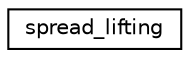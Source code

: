 digraph "Graphical Class Hierarchy"
{
  edge [fontname="Helvetica",fontsize="10",labelfontname="Helvetica",labelfontsize="10"];
  node [fontname="Helvetica",fontsize="10",shape=record];
  rankdir="LR";
  Node0 [label="spread_lifting",height=0.2,width=0.4,color="black", fillcolor="white", style="filled",URL="$d7/de2/classspread__lifting.html"];
}
